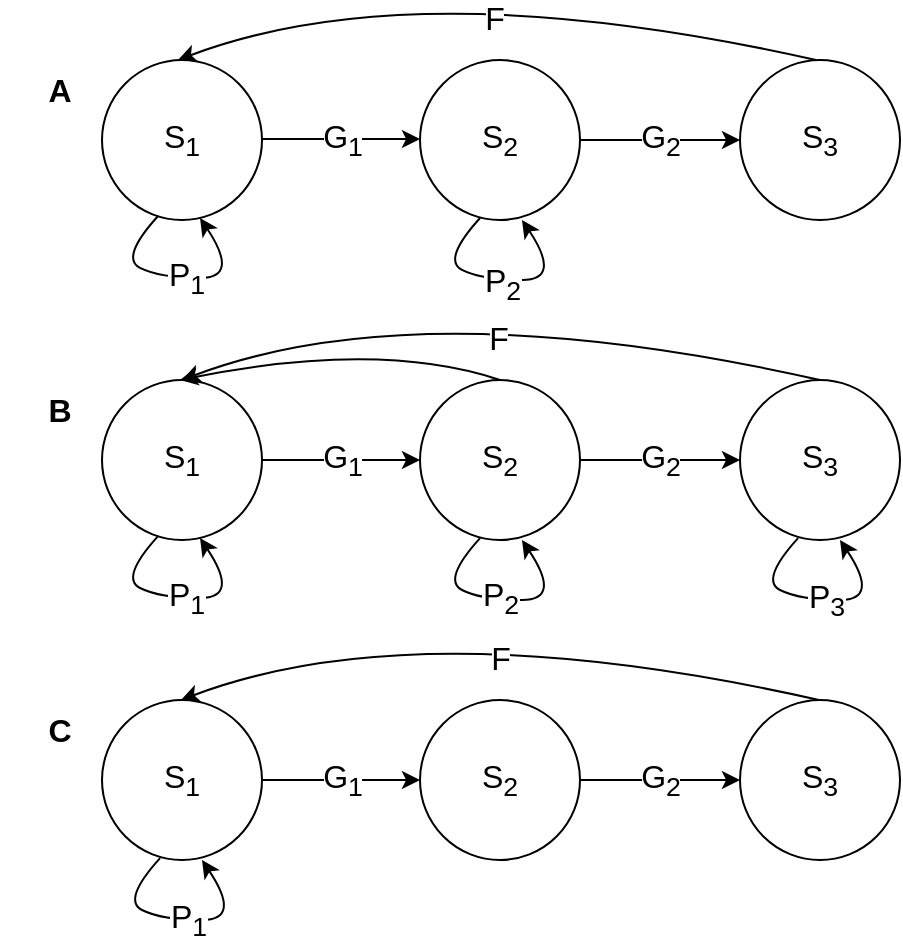 <mxfile version="20.5.3" type="github">
  <diagram id="V8dSmbORWP49UcVRykCs" name="Page-1">
    <mxGraphModel dx="1038" dy="536" grid="1" gridSize="10" guides="1" tooltips="1" connect="1" arrows="1" fold="1" page="1" pageScale="1" pageWidth="850" pageHeight="1100" math="0" shadow="0">
      <root>
        <mxCell id="0" />
        <mxCell id="1" parent="0" />
        <mxCell id="CUxsv4Kta_BDDFA2uctb-1" value="S&lt;sub&gt;1&lt;/sub&gt;" style="ellipse;whiteSpace=wrap;html=1;aspect=fixed;fontSize=16;" parent="1" vertex="1">
          <mxGeometry x="121" y="120" width="80" height="80" as="geometry" />
        </mxCell>
        <mxCell id="CUxsv4Kta_BDDFA2uctb-2" value="&lt;font style=&quot;font-size: 16px;&quot;&gt;S&lt;sub&gt;2&lt;/sub&gt;&lt;/font&gt;" style="ellipse;whiteSpace=wrap;html=1;aspect=fixed;fontSize=15;" parent="1" vertex="1">
          <mxGeometry x="280" y="120" width="80" height="80" as="geometry" />
        </mxCell>
        <mxCell id="CUxsv4Kta_BDDFA2uctb-3" value="&lt;font style=&quot;font-size: 16px;&quot;&gt;S&lt;sub&gt;3&lt;/sub&gt;&lt;/font&gt;" style="ellipse;whiteSpace=wrap;html=1;aspect=fixed;" parent="1" vertex="1">
          <mxGeometry x="440" y="120" width="80" height="80" as="geometry" />
        </mxCell>
        <mxCell id="CUxsv4Kta_BDDFA2uctb-4" value="S&lt;sub&gt;1&lt;/sub&gt;" style="ellipse;whiteSpace=wrap;html=1;aspect=fixed;fontSize=16;" parent="1" vertex="1">
          <mxGeometry x="121" y="280" width="80" height="80" as="geometry" />
        </mxCell>
        <mxCell id="CUxsv4Kta_BDDFA2uctb-5" value="&lt;font style=&quot;font-size: 16px;&quot;&gt;S&lt;sub&gt;2&lt;/sub&gt;&lt;/font&gt;" style="ellipse;whiteSpace=wrap;html=1;aspect=fixed;" parent="1" vertex="1">
          <mxGeometry x="280" y="280" width="80" height="80" as="geometry" />
        </mxCell>
        <mxCell id="CUxsv4Kta_BDDFA2uctb-6" value="&lt;font style=&quot;font-size: 16px;&quot;&gt;S&lt;sub&gt;3&lt;/sub&gt;&lt;/font&gt;" style="ellipse;whiteSpace=wrap;html=1;aspect=fixed;" parent="1" vertex="1">
          <mxGeometry x="440" y="280" width="80" height="80" as="geometry" />
        </mxCell>
        <mxCell id="CUxsv4Kta_BDDFA2uctb-7" value="&lt;font style=&quot;font-size: 16px;&quot;&gt;S&lt;sub&gt;1&lt;/sub&gt;&lt;/font&gt;" style="ellipse;whiteSpace=wrap;html=1;aspect=fixed;" parent="1" vertex="1">
          <mxGeometry x="121" y="440" width="80" height="80" as="geometry" />
        </mxCell>
        <mxCell id="CUxsv4Kta_BDDFA2uctb-8" value="&lt;font style=&quot;font-size: 16px;&quot;&gt;S&lt;sub&gt;2&lt;/sub&gt;&lt;/font&gt;" style="ellipse;whiteSpace=wrap;html=1;aspect=fixed;" parent="1" vertex="1">
          <mxGeometry x="280" y="440" width="80" height="80" as="geometry" />
        </mxCell>
        <mxCell id="CUxsv4Kta_BDDFA2uctb-9" value="&lt;font style=&quot;font-size: 16px;&quot;&gt;S&lt;sub&gt;3&lt;/sub&gt;&lt;/font&gt;" style="ellipse;whiteSpace=wrap;html=1;aspect=fixed;" parent="1" vertex="1">
          <mxGeometry x="440" y="440" width="80" height="80" as="geometry" />
        </mxCell>
        <mxCell id="CUxsv4Kta_BDDFA2uctb-14" value="&lt;font style=&quot;font-size: 16px;&quot;&gt;G&lt;sub&gt;1&lt;/sub&gt;&lt;/font&gt;" style="endArrow=classic;html=1;rounded=0;exitX=1;exitY=0.5;exitDx=0;exitDy=0;" parent="1" source="CUxsv4Kta_BDDFA2uctb-7" target="CUxsv4Kta_BDDFA2uctb-8" edge="1">
          <mxGeometry width="50" height="50" relative="1" as="geometry">
            <mxPoint x="400" y="380" as="sourcePoint" />
            <mxPoint x="450" y="330" as="targetPoint" />
          </mxGeometry>
        </mxCell>
        <mxCell id="CUxsv4Kta_BDDFA2uctb-15" value="&lt;font style=&quot;font-size: 16px;&quot;&gt;G&lt;sub&gt;2&lt;/sub&gt;&lt;/font&gt;" style="endArrow=classic;html=1;rounded=0;exitX=1;exitY=0.5;exitDx=0;exitDy=0;entryX=0;entryY=0.5;entryDx=0;entryDy=0;" parent="1" source="CUxsv4Kta_BDDFA2uctb-8" target="CUxsv4Kta_BDDFA2uctb-9" edge="1">
          <mxGeometry width="50" height="50" relative="1" as="geometry">
            <mxPoint x="400" y="380" as="sourcePoint" />
            <mxPoint x="450" y="330" as="targetPoint" />
          </mxGeometry>
        </mxCell>
        <mxCell id="CUxsv4Kta_BDDFA2uctb-18" value="G&lt;sub&gt;1&lt;/sub&gt;" style="endArrow=classic;html=1;rounded=0;fontSize=16;exitX=1;exitY=0.5;exitDx=0;exitDy=0;entryX=0;entryY=0.5;entryDx=0;entryDy=0;" parent="1" edge="1">
          <mxGeometry width="50" height="50" relative="1" as="geometry">
            <mxPoint x="201" y="159.5" as="sourcePoint" />
            <mxPoint x="280" y="159.5" as="targetPoint" />
          </mxGeometry>
        </mxCell>
        <mxCell id="CUxsv4Kta_BDDFA2uctb-19" value="G&lt;sub&gt;2&lt;/sub&gt;" style="endArrow=classic;html=1;rounded=0;fontSize=16;exitX=1;exitY=0.5;exitDx=0;exitDy=0;entryX=0;entryY=0.5;entryDx=0;entryDy=0;" parent="1" source="CUxsv4Kta_BDDFA2uctb-2" target="CUxsv4Kta_BDDFA2uctb-3" edge="1">
          <mxGeometry width="50" height="50" relative="1" as="geometry">
            <mxPoint x="460" y="380" as="sourcePoint" />
            <mxPoint x="510" y="330" as="targetPoint" />
          </mxGeometry>
        </mxCell>
        <mxCell id="CUxsv4Kta_BDDFA2uctb-20" value="G&lt;sub&gt;1&lt;/sub&gt;" style="endArrow=classic;html=1;rounded=0;fontSize=16;exitX=1;exitY=0.5;exitDx=0;exitDy=0;entryX=0;entryY=0.5;entryDx=0;entryDy=0;" parent="1" source="CUxsv4Kta_BDDFA2uctb-4" target="CUxsv4Kta_BDDFA2uctb-5" edge="1">
          <mxGeometry width="50" height="50" relative="1" as="geometry">
            <mxPoint x="460" y="380" as="sourcePoint" />
            <mxPoint x="270" y="320" as="targetPoint" />
          </mxGeometry>
        </mxCell>
        <mxCell id="CUxsv4Kta_BDDFA2uctb-21" value="G&lt;sub&gt;2&lt;/sub&gt;" style="endArrow=classic;html=1;rounded=0;fontSize=16;exitX=1;exitY=0.5;exitDx=0;exitDy=0;entryX=0;entryY=0.5;entryDx=0;entryDy=0;" parent="1" source="CUxsv4Kta_BDDFA2uctb-5" target="CUxsv4Kta_BDDFA2uctb-6" edge="1">
          <mxGeometry width="50" height="50" relative="1" as="geometry">
            <mxPoint x="460" y="380" as="sourcePoint" />
            <mxPoint x="440" y="330" as="targetPoint" />
          </mxGeometry>
        </mxCell>
        <mxCell id="CUxsv4Kta_BDDFA2uctb-23" value="P&lt;sub&gt;3&lt;/sub&gt;" style="curved=1;endArrow=classic;html=1;rounded=0;fontSize=16;exitX=0.363;exitY=0.988;exitDx=0;exitDy=0;entryX=0.625;entryY=1;entryDx=0;entryDy=0;exitPerimeter=0;entryPerimeter=0;" parent="1" source="CUxsv4Kta_BDDFA2uctb-6" target="CUxsv4Kta_BDDFA2uctb-6" edge="1">
          <mxGeometry width="50" height="50" relative="1" as="geometry">
            <mxPoint x="460" y="380" as="sourcePoint" />
            <mxPoint x="510" y="330" as="targetPoint" />
            <Array as="points">
              <mxPoint x="450" y="380" />
              <mxPoint x="470" y="390" />
              <mxPoint x="510" y="390" />
            </Array>
          </mxGeometry>
        </mxCell>
        <mxCell id="CUxsv4Kta_BDDFA2uctb-24" value="P&lt;sub&gt;1&lt;/sub&gt;" style="curved=1;endArrow=classic;html=1;rounded=0;fontSize=16;exitX=0.363;exitY=0.988;exitDx=0;exitDy=0;entryX=0.625;entryY=1;entryDx=0;entryDy=0;exitPerimeter=0;entryPerimeter=0;" parent="1" edge="1">
          <mxGeometry width="50" height="50" relative="1" as="geometry">
            <mxPoint x="149.04" y="198.0" as="sourcePoint" />
            <mxPoint x="170" y="198.96" as="targetPoint" />
            <Array as="points">
              <mxPoint x="130" y="218.96" />
              <mxPoint x="150" y="228.96" />
              <mxPoint x="190" y="228.96" />
            </Array>
          </mxGeometry>
        </mxCell>
        <mxCell id="CUxsv4Kta_BDDFA2uctb-25" value="" style="curved=1;endArrow=classic;html=1;rounded=0;fontSize=16;exitX=0.363;exitY=0.988;exitDx=0;exitDy=0;entryX=0.625;entryY=1;entryDx=0;entryDy=0;exitPerimeter=0;entryPerimeter=0;" parent="1" edge="1">
          <mxGeometry width="50" height="50" relative="1" as="geometry">
            <mxPoint x="310.04" y="199" as="sourcePoint" />
            <mxPoint x="331" y="199.96" as="targetPoint" />
            <Array as="points">
              <mxPoint x="291" y="219.96" />
              <mxPoint x="311" y="229.96" />
              <mxPoint x="351" y="229.96" />
            </Array>
          </mxGeometry>
        </mxCell>
        <mxCell id="CUxsv4Kta_BDDFA2uctb-27" value="P&lt;sub&gt;2&lt;/sub&gt;" style="edgeLabel;html=1;align=center;verticalAlign=middle;resizable=0;points=[];fontSize=16;" parent="CUxsv4Kta_BDDFA2uctb-25" vertex="1" connectable="0">
          <mxGeometry x="-0.042" y="-2" relative="1" as="geometry">
            <mxPoint as="offset" />
          </mxGeometry>
        </mxCell>
        <mxCell id="CUxsv4Kta_BDDFA2uctb-28" value="" style="curved=1;endArrow=classic;html=1;rounded=0;fontSize=16;exitX=0.363;exitY=0.988;exitDx=0;exitDy=0;entryX=0.625;entryY=1;entryDx=0;entryDy=0;exitPerimeter=0;entryPerimeter=0;" parent="1" edge="1">
          <mxGeometry width="50" height="50" relative="1" as="geometry">
            <mxPoint x="310.04" y="359.04" as="sourcePoint" />
            <mxPoint x="331" y="360" as="targetPoint" />
            <Array as="points">
              <mxPoint x="291" y="380" />
              <mxPoint x="311" y="390" />
              <mxPoint x="351" y="390" />
            </Array>
          </mxGeometry>
        </mxCell>
        <mxCell id="CUxsv4Kta_BDDFA2uctb-33" value="P&lt;sub&gt;2&lt;/sub&gt;" style="edgeLabel;html=1;align=center;verticalAlign=middle;resizable=0;points=[];fontSize=16;" parent="CUxsv4Kta_BDDFA2uctb-28" vertex="1" connectable="0">
          <mxGeometry x="-0.058" y="1" relative="1" as="geometry">
            <mxPoint as="offset" />
          </mxGeometry>
        </mxCell>
        <mxCell id="CUxsv4Kta_BDDFA2uctb-29" value="P&lt;sub&gt;1&lt;/sub&gt;" style="curved=1;endArrow=classic;html=1;rounded=0;fontSize=16;exitX=0.363;exitY=0.988;exitDx=0;exitDy=0;entryX=0.625;entryY=1;entryDx=0;entryDy=0;exitPerimeter=0;entryPerimeter=0;" parent="1" edge="1">
          <mxGeometry width="50" height="50" relative="1" as="geometry">
            <mxPoint x="149.04" y="358.04" as="sourcePoint" />
            <mxPoint x="170" y="359" as="targetPoint" />
            <Array as="points">
              <mxPoint x="130" y="379" />
              <mxPoint x="150" y="389" />
              <mxPoint x="190" y="389" />
            </Array>
          </mxGeometry>
        </mxCell>
        <mxCell id="CUxsv4Kta_BDDFA2uctb-30" value="P&lt;sub&gt;1&lt;/sub&gt;" style="curved=1;endArrow=classic;html=1;rounded=0;fontSize=16;exitX=0.363;exitY=0.988;exitDx=0;exitDy=0;entryX=0.625;entryY=1;entryDx=0;entryDy=0;exitPerimeter=0;entryPerimeter=0;" parent="1" edge="1">
          <mxGeometry width="50" height="50" relative="1" as="geometry">
            <mxPoint x="150.04" y="519.04" as="sourcePoint" />
            <mxPoint x="171" y="520" as="targetPoint" />
            <Array as="points">
              <mxPoint x="131" y="540" />
              <mxPoint x="151" y="550" />
              <mxPoint x="191" y="550" />
            </Array>
          </mxGeometry>
        </mxCell>
        <mxCell id="CUxsv4Kta_BDDFA2uctb-35" value="" style="curved=1;endArrow=classic;html=1;rounded=0;fontSize=16;entryX=0.5;entryY=0;entryDx=0;entryDy=0;" parent="1" target="CUxsv4Kta_BDDFA2uctb-4" edge="1">
          <mxGeometry width="50" height="50" relative="1" as="geometry">
            <mxPoint x="480" y="280" as="sourcePoint" />
            <mxPoint x="161" y="275" as="targetPoint" />
            <Array as="points">
              <mxPoint x="280" y="235" />
            </Array>
          </mxGeometry>
        </mxCell>
        <mxCell id="CUxsv4Kta_BDDFA2uctb-37" value="F" style="edgeLabel;html=1;align=center;verticalAlign=middle;resizable=0;points=[];fontSize=16;" parent="CUxsv4Kta_BDDFA2uctb-35" vertex="1" connectable="0">
          <mxGeometry x="-0.027" y="15" relative="1" as="geometry">
            <mxPoint as="offset" />
          </mxGeometry>
        </mxCell>
        <mxCell id="CUxsv4Kta_BDDFA2uctb-38" value="" style="curved=1;endArrow=classic;html=1;rounded=0;fontSize=16;entryX=0.5;entryY=0;entryDx=0;entryDy=0;" parent="1" edge="1">
          <mxGeometry width="50" height="50" relative="1" as="geometry">
            <mxPoint x="479.5" y="440" as="sourcePoint" />
            <mxPoint x="160.5" y="440" as="targetPoint" />
            <Array as="points">
              <mxPoint x="279.5" y="395" />
            </Array>
          </mxGeometry>
        </mxCell>
        <mxCell id="CUxsv4Kta_BDDFA2uctb-39" value="F" style="edgeLabel;html=1;align=center;verticalAlign=middle;resizable=0;points=[];fontSize=16;" parent="CUxsv4Kta_BDDFA2uctb-38" vertex="1" connectable="0">
          <mxGeometry x="-0.027" y="15" relative="1" as="geometry">
            <mxPoint x="1" as="offset" />
          </mxGeometry>
        </mxCell>
        <mxCell id="CUxsv4Kta_BDDFA2uctb-40" value="" style="curved=1;endArrow=classic;html=1;rounded=0;fontSize=16;entryX=0.5;entryY=0;entryDx=0;entryDy=0;" parent="1" edge="1">
          <mxGeometry width="50" height="50" relative="1" as="geometry">
            <mxPoint x="478" y="120" as="sourcePoint" />
            <mxPoint x="159" y="120" as="targetPoint" />
            <Array as="points">
              <mxPoint x="278" y="75" />
            </Array>
          </mxGeometry>
        </mxCell>
        <mxCell id="CUxsv4Kta_BDDFA2uctb-41" value="F" style="edgeLabel;html=1;align=center;verticalAlign=middle;resizable=0;points=[];fontSize=16;" parent="CUxsv4Kta_BDDFA2uctb-40" vertex="1" connectable="0">
          <mxGeometry x="-0.027" y="15" relative="1" as="geometry">
            <mxPoint as="offset" />
          </mxGeometry>
        </mxCell>
        <mxCell id="CUxsv4Kta_BDDFA2uctb-43" value="" style="curved=1;endArrow=classic;html=1;rounded=0;fontSize=16;" parent="1" edge="1">
          <mxGeometry width="50" height="50" relative="1" as="geometry">
            <mxPoint x="320" y="280" as="sourcePoint" />
            <mxPoint x="160" y="280" as="targetPoint" />
            <Array as="points">
              <mxPoint x="320" y="280" />
              <mxPoint x="260" y="260" />
            </Array>
          </mxGeometry>
        </mxCell>
        <mxCell id="6y4oAwldkFoNBneuKFBd-1" value="&lt;font size=&quot;1&quot;&gt;&lt;b style=&quot;font-size: 16px;&quot;&gt;A&lt;/b&gt;&lt;/font&gt;" style="text;html=1;strokeColor=none;fillColor=none;align=center;verticalAlign=middle;whiteSpace=wrap;rounded=0;" vertex="1" parent="1">
          <mxGeometry x="70" y="120" width="60" height="30" as="geometry" />
        </mxCell>
        <mxCell id="6y4oAwldkFoNBneuKFBd-2" value="&lt;font size=&quot;1&quot;&gt;&lt;b style=&quot;font-size: 16px;&quot;&gt;B&lt;/b&gt;&lt;/font&gt;" style="text;html=1;strokeColor=none;fillColor=none;align=center;verticalAlign=middle;whiteSpace=wrap;rounded=0;" vertex="1" parent="1">
          <mxGeometry x="70" y="280" width="60" height="30" as="geometry" />
        </mxCell>
        <mxCell id="6y4oAwldkFoNBneuKFBd-5" value="&lt;font style=&quot;font-size: 16px;&quot;&gt;&lt;b&gt;C&lt;/b&gt;&lt;/font&gt;" style="text;html=1;strokeColor=none;fillColor=none;align=center;verticalAlign=middle;whiteSpace=wrap;rounded=0;" vertex="1" parent="1">
          <mxGeometry x="70" y="440" width="60" height="30" as="geometry" />
        </mxCell>
      </root>
    </mxGraphModel>
  </diagram>
</mxfile>
